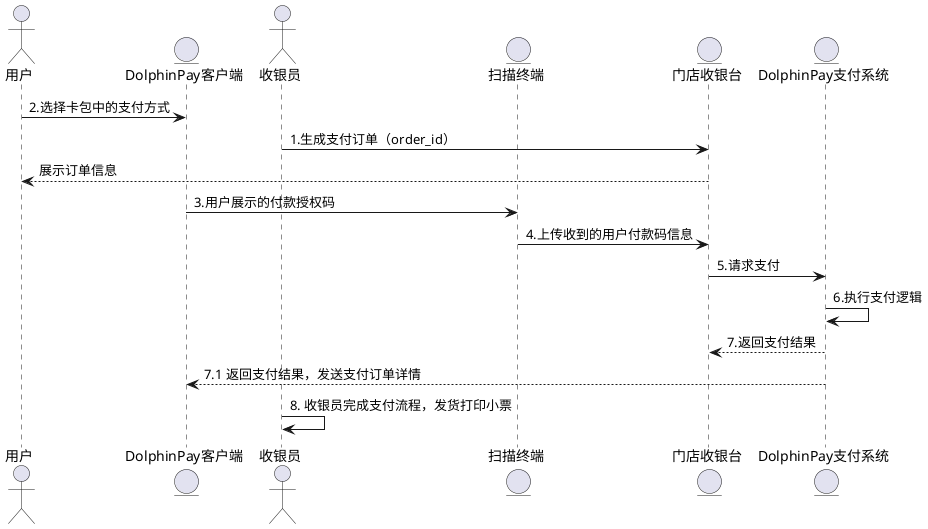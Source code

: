 @startuml
actor       用户          as USER
entity      DolphinPay客户端    as APP
actor       收银员         as CASHIER
entity      扫描终端       as SCAN
entity      门店收银台       as CHECKOUT
entity      DolphinPay支付系统       as PAY

USER -> APP : 2.选择卡包中的支付方式
CASHIER -> CHECKOUT:1.生成支付订单（order_id）
CHECKOUT --> USER: 展示订单信息
APP -> SCAN: 3.用户展示的付款授权码
SCAN -> CHECKOUT: 4.上传收到的用户付款码信息
CHECKOUT -> PAY: 5.请求支付
PAY->PAY: 6.执行支付逻辑
PAY --> CHECKOUT: 7.返回支付结果
PAY --> APP: 7.1 返回支付结果，发送支付订单详情
CASHIER ->CASHIER: 8. 收银员完成支付流程，发货打印小票
@enduml